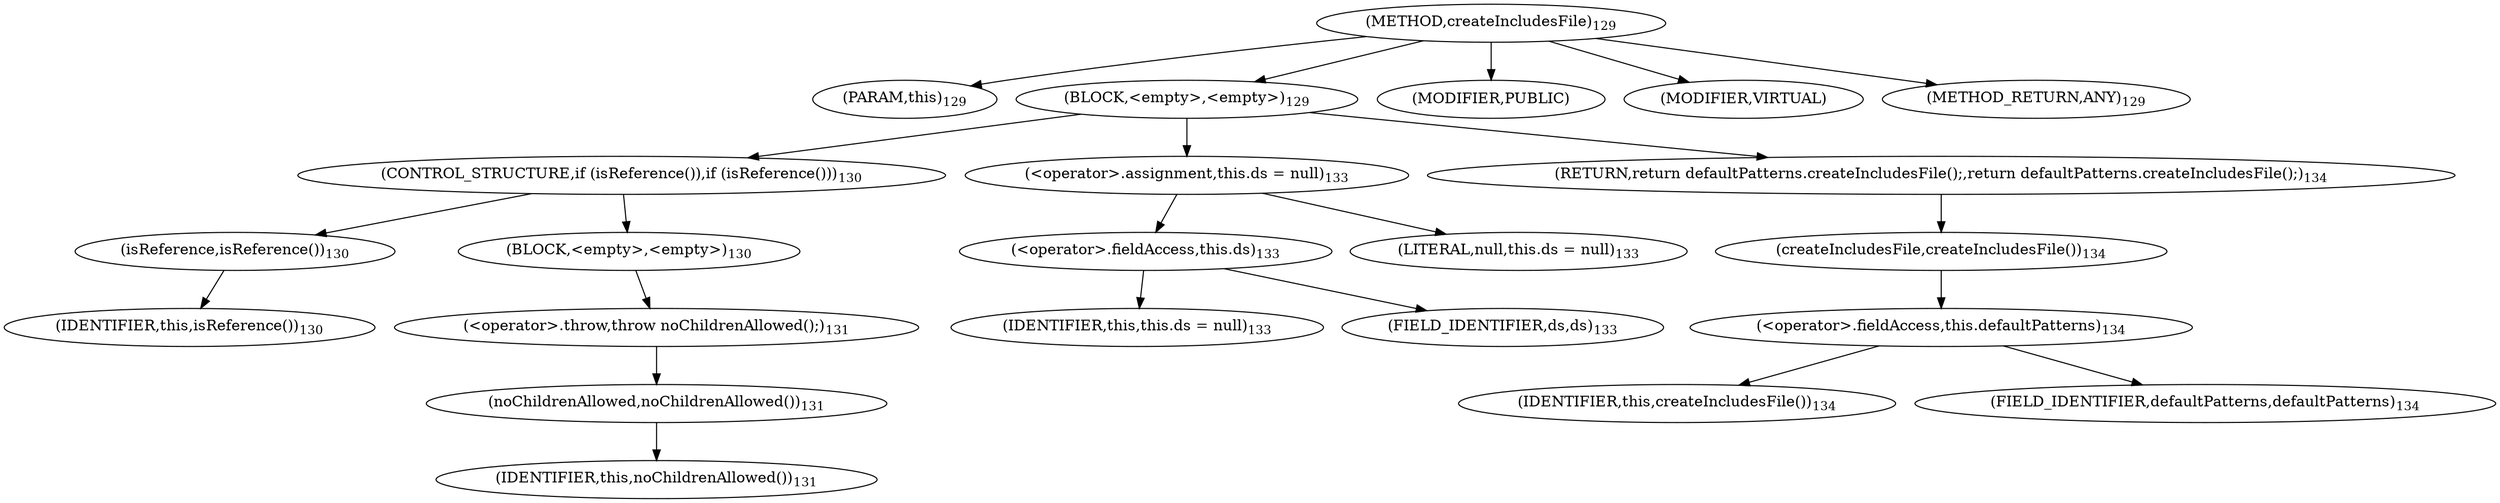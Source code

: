 digraph "createIncludesFile" {  
"396" [label = <(METHOD,createIncludesFile)<SUB>129</SUB>> ]
"28" [label = <(PARAM,this)<SUB>129</SUB>> ]
"397" [label = <(BLOCK,&lt;empty&gt;,&lt;empty&gt;)<SUB>129</SUB>> ]
"398" [label = <(CONTROL_STRUCTURE,if (isReference()),if (isReference()))<SUB>130</SUB>> ]
"399" [label = <(isReference,isReference())<SUB>130</SUB>> ]
"27" [label = <(IDENTIFIER,this,isReference())<SUB>130</SUB>> ]
"400" [label = <(BLOCK,&lt;empty&gt;,&lt;empty&gt;)<SUB>130</SUB>> ]
"401" [label = <(&lt;operator&gt;.throw,throw noChildrenAllowed();)<SUB>131</SUB>> ]
"402" [label = <(noChildrenAllowed,noChildrenAllowed())<SUB>131</SUB>> ]
"29" [label = <(IDENTIFIER,this,noChildrenAllowed())<SUB>131</SUB>> ]
"403" [label = <(&lt;operator&gt;.assignment,this.ds = null)<SUB>133</SUB>> ]
"404" [label = <(&lt;operator&gt;.fieldAccess,this.ds)<SUB>133</SUB>> ]
"405" [label = <(IDENTIFIER,this,this.ds = null)<SUB>133</SUB>> ]
"406" [label = <(FIELD_IDENTIFIER,ds,ds)<SUB>133</SUB>> ]
"407" [label = <(LITERAL,null,this.ds = null)<SUB>133</SUB>> ]
"408" [label = <(RETURN,return defaultPatterns.createIncludesFile();,return defaultPatterns.createIncludesFile();)<SUB>134</SUB>> ]
"409" [label = <(createIncludesFile,createIncludesFile())<SUB>134</SUB>> ]
"410" [label = <(&lt;operator&gt;.fieldAccess,this.defaultPatterns)<SUB>134</SUB>> ]
"411" [label = <(IDENTIFIER,this,createIncludesFile())<SUB>134</SUB>> ]
"412" [label = <(FIELD_IDENTIFIER,defaultPatterns,defaultPatterns)<SUB>134</SUB>> ]
"413" [label = <(MODIFIER,PUBLIC)> ]
"414" [label = <(MODIFIER,VIRTUAL)> ]
"415" [label = <(METHOD_RETURN,ANY)<SUB>129</SUB>> ]
  "396" -> "28" 
  "396" -> "397" 
  "396" -> "413" 
  "396" -> "414" 
  "396" -> "415" 
  "397" -> "398" 
  "397" -> "403" 
  "397" -> "408" 
  "398" -> "399" 
  "398" -> "400" 
  "399" -> "27" 
  "400" -> "401" 
  "401" -> "402" 
  "402" -> "29" 
  "403" -> "404" 
  "403" -> "407" 
  "404" -> "405" 
  "404" -> "406" 
  "408" -> "409" 
  "409" -> "410" 
  "410" -> "411" 
  "410" -> "412" 
}
